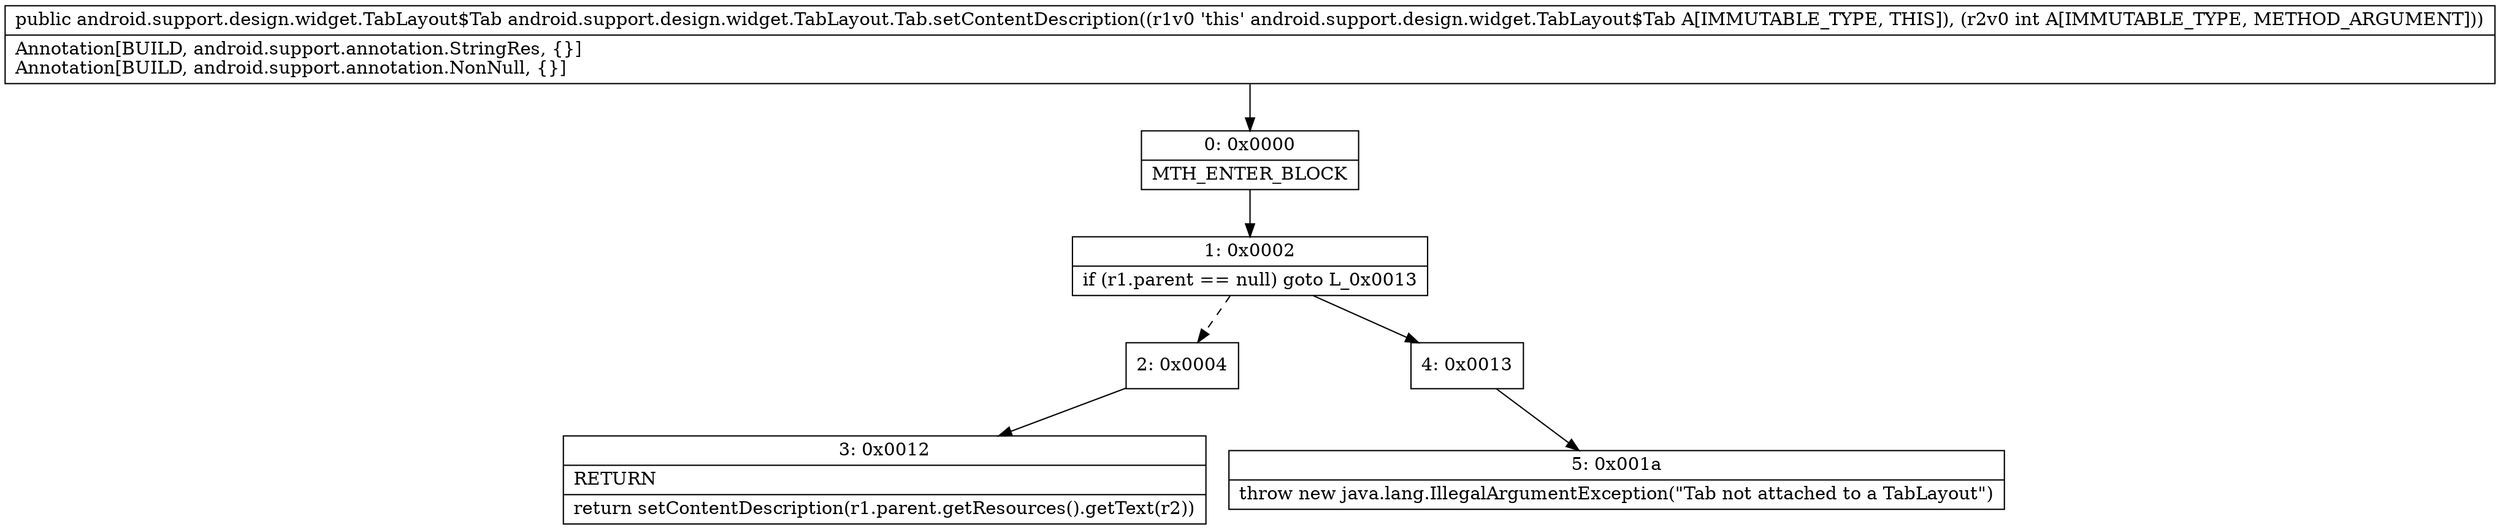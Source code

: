 digraph "CFG forandroid.support.design.widget.TabLayout.Tab.setContentDescription(I)Landroid\/support\/design\/widget\/TabLayout$Tab;" {
Node_0 [shape=record,label="{0\:\ 0x0000|MTH_ENTER_BLOCK\l}"];
Node_1 [shape=record,label="{1\:\ 0x0002|if (r1.parent == null) goto L_0x0013\l}"];
Node_2 [shape=record,label="{2\:\ 0x0004}"];
Node_3 [shape=record,label="{3\:\ 0x0012|RETURN\l|return setContentDescription(r1.parent.getResources().getText(r2))\l}"];
Node_4 [shape=record,label="{4\:\ 0x0013}"];
Node_5 [shape=record,label="{5\:\ 0x001a|throw new java.lang.IllegalArgumentException(\"Tab not attached to a TabLayout\")\l}"];
MethodNode[shape=record,label="{public android.support.design.widget.TabLayout$Tab android.support.design.widget.TabLayout.Tab.setContentDescription((r1v0 'this' android.support.design.widget.TabLayout$Tab A[IMMUTABLE_TYPE, THIS]), (r2v0 int A[IMMUTABLE_TYPE, METHOD_ARGUMENT]))  | Annotation[BUILD, android.support.annotation.StringRes, \{\}]\lAnnotation[BUILD, android.support.annotation.NonNull, \{\}]\l}"];
MethodNode -> Node_0;
Node_0 -> Node_1;
Node_1 -> Node_2[style=dashed];
Node_1 -> Node_4;
Node_2 -> Node_3;
Node_4 -> Node_5;
}

